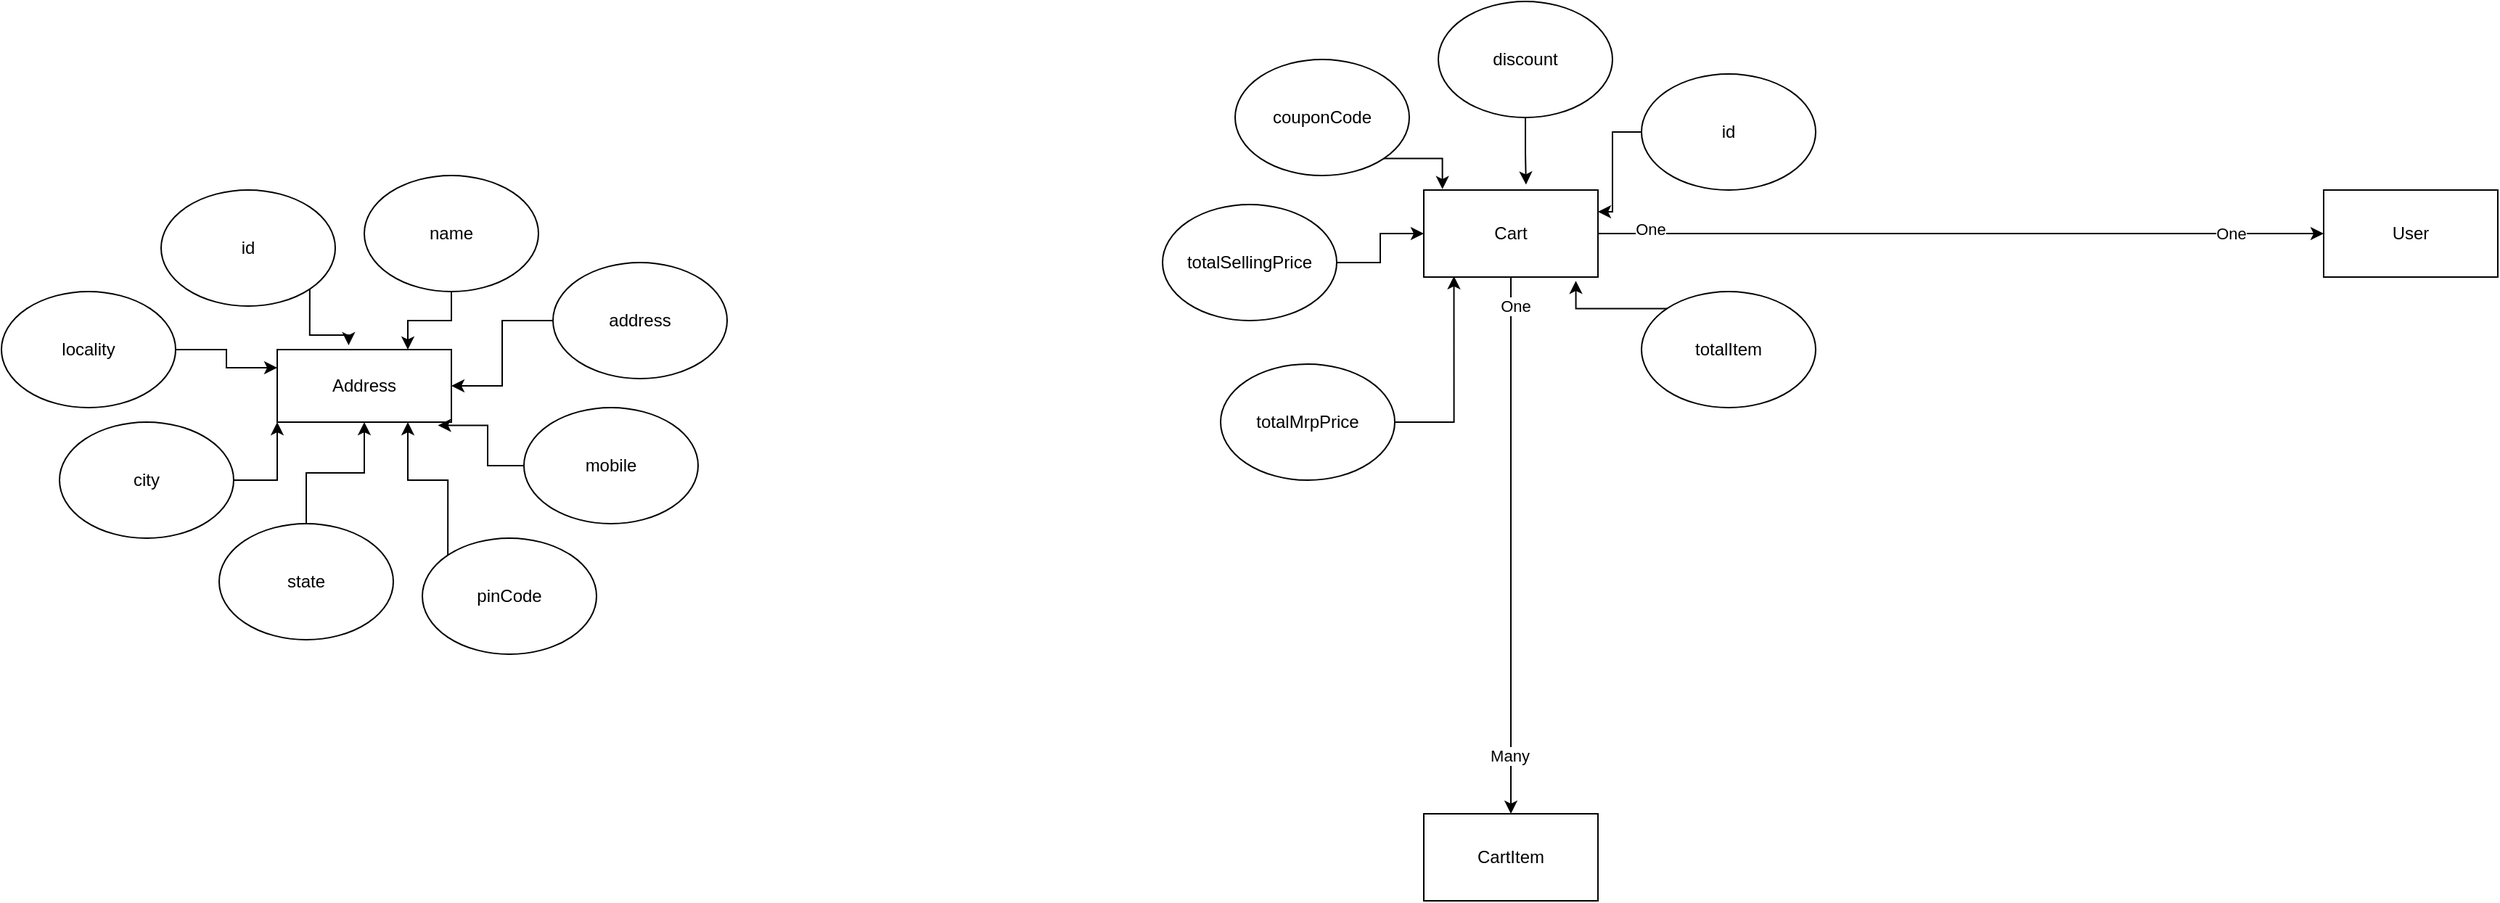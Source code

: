 <mxfile version="26.2.8">
  <diagram name="Page-1" id="HP93TAL0Kk6gjXijAc3H">
    <mxGraphModel dx="1044" dy="648" grid="1" gridSize="10" guides="1" tooltips="1" connect="1" arrows="1" fold="1" page="1" pageScale="1" pageWidth="850" pageHeight="1100" math="0" shadow="0">
      <root>
        <mxCell id="0" />
        <mxCell id="1" parent="0" />
        <mxCell id="PmBzxUUNumcl9Y-DoFM8-1" value="Address" style="rounded=0;whiteSpace=wrap;html=1;" vertex="1" parent="1">
          <mxGeometry x="260" y="300" width="120" height="50" as="geometry" />
        </mxCell>
        <mxCell id="PmBzxUUNumcl9Y-DoFM8-15" style="edgeStyle=orthogonalEdgeStyle;rounded=0;orthogonalLoop=1;jettySize=auto;html=1;exitX=0.5;exitY=0;exitDx=0;exitDy=0;entryX=0.5;entryY=1;entryDx=0;entryDy=0;" edge="1" parent="1" source="PmBzxUUNumcl9Y-DoFM8-2" target="PmBzxUUNumcl9Y-DoFM8-1">
          <mxGeometry relative="1" as="geometry" />
        </mxCell>
        <mxCell id="PmBzxUUNumcl9Y-DoFM8-2" value="state&lt;span style=&quot;color: rgba(0, 0, 0, 0); font-family: monospace; font-size: 0px; text-align: start; text-wrap-mode: nowrap;&quot;&gt;%3CmxGraphModel%3E%3Croot%3E%3CmxCell%20id%3D%220%22%2F%3E%3CmxCell%20id%3D%221%22%20parent%3D%220%22%2F%3E%3CmxCell%20id%3D%222%22%20value%3D%22%22%20style%3D%22ellipse%3BwhiteSpace%3Dwrap%3Bhtml%3D1%3B%22%20vertex%3D%221%22%20parent%3D%221%22%3E%3CmxGeometry%20x%3D%22270%22%20y%3D%22500%22%20width%3D%22120%22%20height%3D%2280%22%20as%3D%22geometry%22%2F%3E%3C%2FmxCell%3E%3C%2Froot%3E%3C%2FmxGraphModel%3E&lt;/span&gt;" style="ellipse;whiteSpace=wrap;html=1;" vertex="1" parent="1">
          <mxGeometry x="220" y="420" width="120" height="80" as="geometry" />
        </mxCell>
        <mxCell id="PmBzxUUNumcl9Y-DoFM8-3" value="id" style="ellipse;whiteSpace=wrap;html=1;" vertex="1" parent="1">
          <mxGeometry x="180" y="190" width="120" height="80" as="geometry" />
        </mxCell>
        <mxCell id="PmBzxUUNumcl9Y-DoFM8-16" style="edgeStyle=orthogonalEdgeStyle;rounded=0;orthogonalLoop=1;jettySize=auto;html=1;exitX=1;exitY=0.5;exitDx=0;exitDy=0;entryX=0;entryY=1;entryDx=0;entryDy=0;" edge="1" parent="1" source="PmBzxUUNumcl9Y-DoFM8-4" target="PmBzxUUNumcl9Y-DoFM8-1">
          <mxGeometry relative="1" as="geometry" />
        </mxCell>
        <mxCell id="PmBzxUUNumcl9Y-DoFM8-4" value="city" style="ellipse;whiteSpace=wrap;html=1;" vertex="1" parent="1">
          <mxGeometry x="110" y="350" width="120" height="80" as="geometry" />
        </mxCell>
        <mxCell id="PmBzxUUNumcl9Y-DoFM8-12" style="edgeStyle=orthogonalEdgeStyle;rounded=0;orthogonalLoop=1;jettySize=auto;html=1;exitX=0;exitY=0.5;exitDx=0;exitDy=0;entryX=1;entryY=0.5;entryDx=0;entryDy=0;" edge="1" parent="1" source="PmBzxUUNumcl9Y-DoFM8-5" target="PmBzxUUNumcl9Y-DoFM8-1">
          <mxGeometry relative="1" as="geometry" />
        </mxCell>
        <mxCell id="PmBzxUUNumcl9Y-DoFM8-5" value="address" style="ellipse;whiteSpace=wrap;html=1;" vertex="1" parent="1">
          <mxGeometry x="450" y="240" width="120" height="80" as="geometry" />
        </mxCell>
        <mxCell id="PmBzxUUNumcl9Y-DoFM8-17" style="edgeStyle=orthogonalEdgeStyle;rounded=0;orthogonalLoop=1;jettySize=auto;html=1;exitX=1;exitY=0.5;exitDx=0;exitDy=0;entryX=0;entryY=0.25;entryDx=0;entryDy=0;" edge="1" parent="1" source="PmBzxUUNumcl9Y-DoFM8-6" target="PmBzxUUNumcl9Y-DoFM8-1">
          <mxGeometry relative="1" as="geometry" />
        </mxCell>
        <mxCell id="PmBzxUUNumcl9Y-DoFM8-6" value="locality" style="ellipse;whiteSpace=wrap;html=1;" vertex="1" parent="1">
          <mxGeometry x="70" y="260" width="120" height="80" as="geometry" />
        </mxCell>
        <mxCell id="PmBzxUUNumcl9Y-DoFM8-11" style="edgeStyle=orthogonalEdgeStyle;rounded=0;orthogonalLoop=1;jettySize=auto;html=1;exitX=0.5;exitY=1;exitDx=0;exitDy=0;entryX=0.75;entryY=0;entryDx=0;entryDy=0;" edge="1" parent="1" source="PmBzxUUNumcl9Y-DoFM8-7" target="PmBzxUUNumcl9Y-DoFM8-1">
          <mxGeometry relative="1" as="geometry" />
        </mxCell>
        <mxCell id="PmBzxUUNumcl9Y-DoFM8-7" value="name" style="ellipse;whiteSpace=wrap;html=1;" vertex="1" parent="1">
          <mxGeometry x="320" y="180" width="120" height="80" as="geometry" />
        </mxCell>
        <mxCell id="PmBzxUUNumcl9Y-DoFM8-8" value="mobile" style="ellipse;whiteSpace=wrap;html=1;" vertex="1" parent="1">
          <mxGeometry x="430" y="340" width="120" height="80" as="geometry" />
        </mxCell>
        <mxCell id="PmBzxUUNumcl9Y-DoFM8-14" style="edgeStyle=orthogonalEdgeStyle;rounded=0;orthogonalLoop=1;jettySize=auto;html=1;exitX=0;exitY=0;exitDx=0;exitDy=0;entryX=0.75;entryY=1;entryDx=0;entryDy=0;" edge="1" parent="1" source="PmBzxUUNumcl9Y-DoFM8-9" target="PmBzxUUNumcl9Y-DoFM8-1">
          <mxGeometry relative="1" as="geometry" />
        </mxCell>
        <mxCell id="PmBzxUUNumcl9Y-DoFM8-9" value="pinCode" style="ellipse;whiteSpace=wrap;html=1;" vertex="1" parent="1">
          <mxGeometry x="360" y="430" width="120" height="80" as="geometry" />
        </mxCell>
        <mxCell id="PmBzxUUNumcl9Y-DoFM8-10" style="edgeStyle=orthogonalEdgeStyle;rounded=0;orthogonalLoop=1;jettySize=auto;html=1;exitX=1;exitY=1;exitDx=0;exitDy=0;entryX=0.41;entryY=-0.06;entryDx=0;entryDy=0;entryPerimeter=0;" edge="1" parent="1" source="PmBzxUUNumcl9Y-DoFM8-3" target="PmBzxUUNumcl9Y-DoFM8-1">
          <mxGeometry relative="1" as="geometry" />
        </mxCell>
        <mxCell id="PmBzxUUNumcl9Y-DoFM8-13" style="edgeStyle=orthogonalEdgeStyle;rounded=0;orthogonalLoop=1;jettySize=auto;html=1;entryX=0.923;entryY=1.044;entryDx=0;entryDy=0;entryPerimeter=0;" edge="1" parent="1" source="PmBzxUUNumcl9Y-DoFM8-8" target="PmBzxUUNumcl9Y-DoFM8-1">
          <mxGeometry relative="1" as="geometry" />
        </mxCell>
        <mxCell id="PmBzxUUNumcl9Y-DoFM8-58" style="edgeStyle=orthogonalEdgeStyle;rounded=0;orthogonalLoop=1;jettySize=auto;html=1;exitX=0.5;exitY=1;exitDx=0;exitDy=0;entryX=0.5;entryY=0;entryDx=0;entryDy=0;" edge="1" parent="1" source="PmBzxUUNumcl9Y-DoFM8-42" target="PmBzxUUNumcl9Y-DoFM8-51">
          <mxGeometry relative="1" as="geometry" />
        </mxCell>
        <mxCell id="PmBzxUUNumcl9Y-DoFM8-67" value="One" style="edgeLabel;html=1;align=center;verticalAlign=middle;resizable=0;points=[];" vertex="1" connectable="0" parent="PmBzxUUNumcl9Y-DoFM8-58">
          <mxGeometry x="-0.893" y="3" relative="1" as="geometry">
            <mxPoint as="offset" />
          </mxGeometry>
        </mxCell>
        <mxCell id="PmBzxUUNumcl9Y-DoFM8-68" value="Many" style="edgeLabel;html=1;align=center;verticalAlign=middle;resizable=0;points=[];" vertex="1" connectable="0" parent="PmBzxUUNumcl9Y-DoFM8-58">
          <mxGeometry x="0.783" y="-1" relative="1" as="geometry">
            <mxPoint as="offset" />
          </mxGeometry>
        </mxCell>
        <mxCell id="PmBzxUUNumcl9Y-DoFM8-61" style="edgeStyle=orthogonalEdgeStyle;rounded=0;orthogonalLoop=1;jettySize=auto;html=1;exitX=1;exitY=0.5;exitDx=0;exitDy=0;entryX=0;entryY=0.5;entryDx=0;entryDy=0;" edge="1" parent="1" source="PmBzxUUNumcl9Y-DoFM8-42" target="PmBzxUUNumcl9Y-DoFM8-44">
          <mxGeometry relative="1" as="geometry" />
        </mxCell>
        <mxCell id="PmBzxUUNumcl9Y-DoFM8-65" value="One" style="edgeLabel;html=1;align=center;verticalAlign=middle;resizable=0;points=[];" vertex="1" connectable="0" parent="PmBzxUUNumcl9Y-DoFM8-61">
          <mxGeometry x="-0.859" y="3" relative="1" as="geometry">
            <mxPoint as="offset" />
          </mxGeometry>
        </mxCell>
        <mxCell id="PmBzxUUNumcl9Y-DoFM8-66" value="One" style="edgeLabel;html=1;align=center;verticalAlign=middle;resizable=0;points=[];" vertex="1" connectable="0" parent="PmBzxUUNumcl9Y-DoFM8-61">
          <mxGeometry x="0.741" relative="1" as="geometry">
            <mxPoint as="offset" />
          </mxGeometry>
        </mxCell>
        <mxCell id="PmBzxUUNumcl9Y-DoFM8-42" value="Cart" style="rounded=0;whiteSpace=wrap;html=1;" vertex="1" parent="1">
          <mxGeometry x="1050" y="190" width="120" height="60" as="geometry" />
        </mxCell>
        <mxCell id="PmBzxUUNumcl9Y-DoFM8-44" value="User" style="rounded=0;whiteSpace=wrap;html=1;" vertex="1" parent="1">
          <mxGeometry x="1670" y="190" width="120" height="60" as="geometry" />
        </mxCell>
        <mxCell id="PmBzxUUNumcl9Y-DoFM8-45" value="discount" style="ellipse;whiteSpace=wrap;html=1;" vertex="1" parent="1">
          <mxGeometry x="1060" y="60" width="120" height="80" as="geometry" />
        </mxCell>
        <mxCell id="PmBzxUUNumcl9Y-DoFM8-46" value="couponCode" style="ellipse;whiteSpace=wrap;html=1;" vertex="1" parent="1">
          <mxGeometry x="920" y="100" width="120" height="80" as="geometry" />
        </mxCell>
        <mxCell id="PmBzxUUNumcl9Y-DoFM8-47" value="totalMrpPrice" style="ellipse;whiteSpace=wrap;html=1;" vertex="1" parent="1">
          <mxGeometry x="910" y="310" width="120" height="80" as="geometry" />
        </mxCell>
        <mxCell id="PmBzxUUNumcl9Y-DoFM8-48" value="totalItem" style="ellipse;whiteSpace=wrap;html=1;" vertex="1" parent="1">
          <mxGeometry x="1200" y="260" width="120" height="80" as="geometry" />
        </mxCell>
        <mxCell id="PmBzxUUNumcl9Y-DoFM8-56" style="edgeStyle=orthogonalEdgeStyle;rounded=0;orthogonalLoop=1;jettySize=auto;html=1;exitX=1;exitY=0.5;exitDx=0;exitDy=0;" edge="1" parent="1" source="PmBzxUUNumcl9Y-DoFM8-49" target="PmBzxUUNumcl9Y-DoFM8-42">
          <mxGeometry relative="1" as="geometry" />
        </mxCell>
        <mxCell id="PmBzxUUNumcl9Y-DoFM8-49" value="totalSellingPrice" style="ellipse;whiteSpace=wrap;html=1;" vertex="1" parent="1">
          <mxGeometry x="870" y="200" width="120" height="80" as="geometry" />
        </mxCell>
        <mxCell id="PmBzxUUNumcl9Y-DoFM8-60" style="edgeStyle=orthogonalEdgeStyle;rounded=0;orthogonalLoop=1;jettySize=auto;html=1;exitX=0;exitY=0.5;exitDx=0;exitDy=0;entryX=1;entryY=0.25;entryDx=0;entryDy=0;" edge="1" parent="1" source="PmBzxUUNumcl9Y-DoFM8-50" target="PmBzxUUNumcl9Y-DoFM8-42">
          <mxGeometry relative="1" as="geometry" />
        </mxCell>
        <mxCell id="PmBzxUUNumcl9Y-DoFM8-50" value="id" style="ellipse;whiteSpace=wrap;html=1;" vertex="1" parent="1">
          <mxGeometry x="1200" y="110" width="120" height="80" as="geometry" />
        </mxCell>
        <mxCell id="PmBzxUUNumcl9Y-DoFM8-51" value="CartItem" style="rounded=0;whiteSpace=wrap;html=1;" vertex="1" parent="1">
          <mxGeometry x="1050" y="620" width="120" height="60" as="geometry" />
        </mxCell>
        <mxCell id="PmBzxUUNumcl9Y-DoFM8-52" style="edgeStyle=orthogonalEdgeStyle;rounded=0;orthogonalLoop=1;jettySize=auto;html=1;exitX=0.5;exitY=1;exitDx=0;exitDy=0;entryX=0.587;entryY=-0.063;entryDx=0;entryDy=0;entryPerimeter=0;" edge="1" parent="1" source="PmBzxUUNumcl9Y-DoFM8-45" target="PmBzxUUNumcl9Y-DoFM8-42">
          <mxGeometry relative="1" as="geometry" />
        </mxCell>
        <mxCell id="PmBzxUUNumcl9Y-DoFM8-54" style="edgeStyle=orthogonalEdgeStyle;rounded=0;orthogonalLoop=1;jettySize=auto;html=1;exitX=0;exitY=0;exitDx=0;exitDy=0;entryX=0.873;entryY=1.043;entryDx=0;entryDy=0;entryPerimeter=0;" edge="1" parent="1" source="PmBzxUUNumcl9Y-DoFM8-48" target="PmBzxUUNumcl9Y-DoFM8-42">
          <mxGeometry relative="1" as="geometry" />
        </mxCell>
        <mxCell id="PmBzxUUNumcl9Y-DoFM8-55" style="edgeStyle=orthogonalEdgeStyle;rounded=0;orthogonalLoop=1;jettySize=auto;html=1;exitX=1;exitY=1;exitDx=0;exitDy=0;entryX=0.107;entryY=-0.01;entryDx=0;entryDy=0;entryPerimeter=0;" edge="1" parent="1" source="PmBzxUUNumcl9Y-DoFM8-46" target="PmBzxUUNumcl9Y-DoFM8-42">
          <mxGeometry relative="1" as="geometry" />
        </mxCell>
        <mxCell id="PmBzxUUNumcl9Y-DoFM8-57" style="edgeStyle=orthogonalEdgeStyle;rounded=0;orthogonalLoop=1;jettySize=auto;html=1;exitX=1;exitY=0.5;exitDx=0;exitDy=0;entryX=0.173;entryY=0.99;entryDx=0;entryDy=0;entryPerimeter=0;" edge="1" parent="1" source="PmBzxUUNumcl9Y-DoFM8-47" target="PmBzxUUNumcl9Y-DoFM8-42">
          <mxGeometry relative="1" as="geometry" />
        </mxCell>
      </root>
    </mxGraphModel>
  </diagram>
</mxfile>

